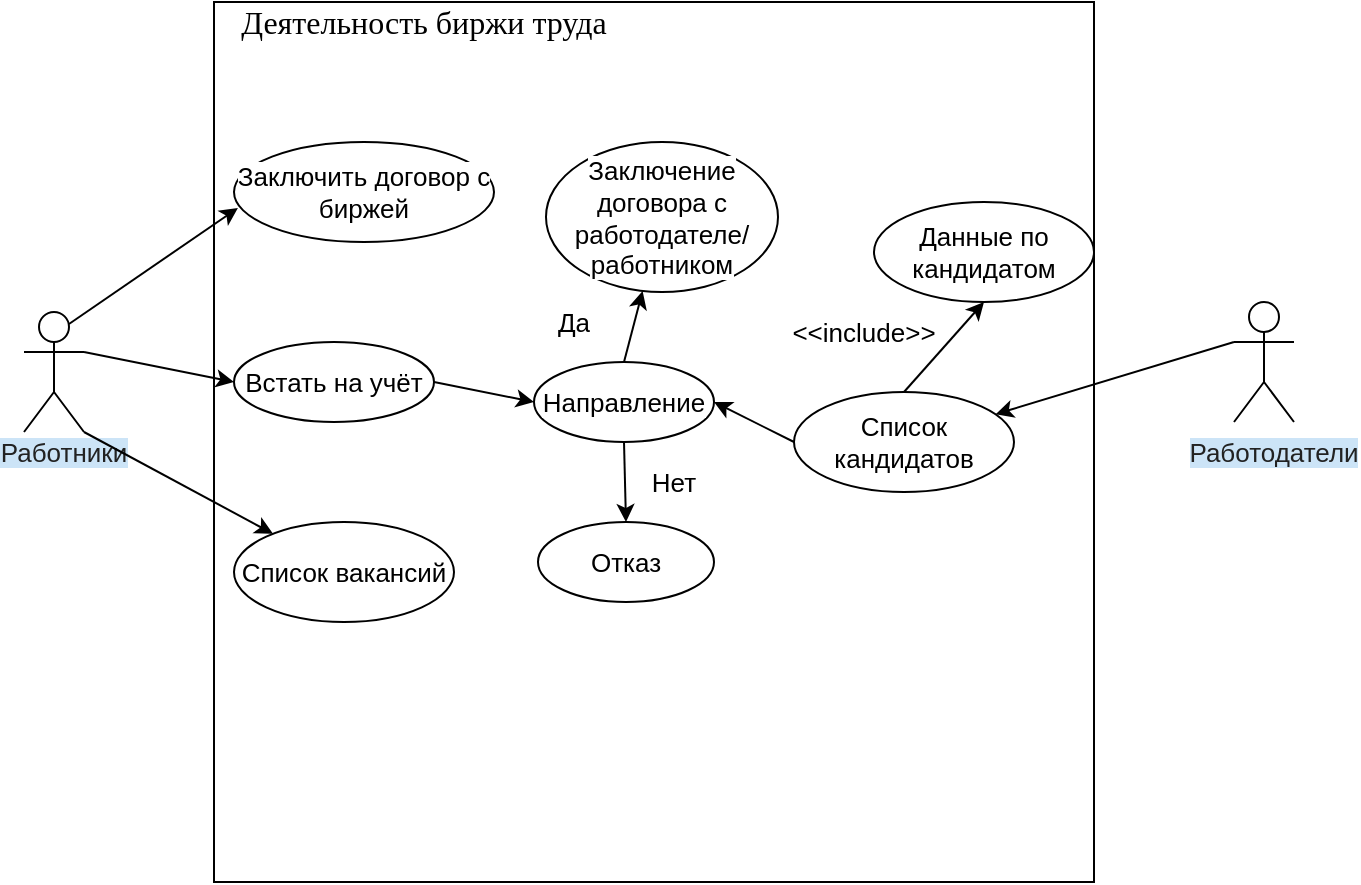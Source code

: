 <mxfile version="13.1.2" type="github"><diagram id="UtNPLPM2ZPeV2Anjavov" name="Page-1"><mxGraphModel dx="820" dy="1646" grid="1" gridSize="10" guides="1" tooltips="1" connect="1" arrows="1" fold="1" page="1" pageScale="1" pageWidth="827" pageHeight="1169" math="0" shadow="0"><root><mxCell id="0"/><mxCell id="1" parent="0"/><mxCell id="ocIYDHwfFb-6Zw9pugpq-10" value="Actor" style="shape=umlActor;verticalLabelPosition=bottom;labelBackgroundColor=#ffffff;verticalAlign=top;html=1;outlineConnect=0;" vertex="1" parent="1"><mxGeometry x="95" y="-955" width="30" height="60" as="geometry"/></mxCell><mxCell id="ocIYDHwfFb-6Zw9pugpq-13" value="&lt;span style=&quot;color: rgb(34 , 34 , 34) ; font-size: 13px ; text-align: left ; background-color: rgb(204 , 228 , 247)&quot;&gt;Работники &lt;/span&gt;" style="text;html=1;strokeColor=none;fillColor=none;align=center;verticalAlign=middle;whiteSpace=wrap;rounded=0;" vertex="1" parent="1"><mxGeometry x="95" y="-895" width="40" height="20" as="geometry"/></mxCell><mxCell id="ocIYDHwfFb-6Zw9pugpq-17" value="" style="rounded=0;whiteSpace=wrap;html=1;" vertex="1" parent="1"><mxGeometry x="190" y="-1110" width="440" height="440" as="geometry"/></mxCell><mxCell id="ocIYDHwfFb-6Zw9pugpq-19" value="&lt;span style=&quot;font-size: 12.0pt ; font-family: &amp;#34;times new roman&amp;#34; , &amp;#34;serif&amp;#34;&quot;&gt;Деятельность биржи труда&lt;/span&gt;" style="text;html=1;strokeColor=none;fillColor=none;align=center;verticalAlign=middle;whiteSpace=wrap;rounded=0;" vertex="1" parent="1"><mxGeometry x="190" y="-1110" width="210" height="20" as="geometry"/></mxCell><mxCell id="ocIYDHwfFb-6Zw9pugpq-20" value="&lt;span style=&quot;font-family: , &amp;#34;blinkmacsystemfont&amp;#34; , &amp;#34;roboto&amp;#34; , &amp;#34;helvetica neue&amp;#34; , &amp;#34;geneva&amp;#34; , &amp;#34;noto sans armenian&amp;#34; , &amp;#34;noto sans bengali&amp;#34; , &amp;#34;noto sans cherokee&amp;#34; , &amp;#34;noto sans devanagari&amp;#34; , &amp;#34;noto sans ethiopic&amp;#34; , &amp;#34;noto sans georgian&amp;#34; , &amp;#34;noto sans hebrew&amp;#34; , &amp;#34;noto sans kannada&amp;#34; , &amp;#34;noto sans khmer&amp;#34; , &amp;#34;noto sans lao&amp;#34; , &amp;#34;noto sans osmanya&amp;#34; , &amp;#34;noto sans tamil&amp;#34; , &amp;#34;noto sans telugu&amp;#34; , &amp;#34;noto sans thai&amp;#34; , sans-serif , &amp;#34;arial&amp;#34; , &amp;#34;tahoma&amp;#34; , &amp;#34;verdana&amp;#34; ; font-size: 13px ; text-align: left ; background-color: rgb(255 , 255 , 255)&quot;&gt;Встать на учёт &lt;/span&gt;" style="ellipse;whiteSpace=wrap;html=1;" vertex="1" parent="1"><mxGeometry x="200" y="-940" width="100" height="40" as="geometry"/></mxCell><mxCell id="ocIYDHwfFb-6Zw9pugpq-21" value="Actor" style="shape=umlActor;verticalLabelPosition=bottom;labelBackgroundColor=#ffffff;verticalAlign=top;html=1;outlineConnect=0;" vertex="1" parent="1"><mxGeometry x="700" y="-960" width="30" height="60" as="geometry"/></mxCell><mxCell id="ocIYDHwfFb-6Zw9pugpq-23" value="&lt;span style=&quot;color: rgb(34 , 34 , 34) ; font-size: 13px ; text-align: left ; background-color: rgb(204 , 228 , 247)&quot;&gt;Работодатели&lt;/span&gt;" style="text;html=1;strokeColor=none;fillColor=none;align=center;verticalAlign=middle;whiteSpace=wrap;rounded=0;" vertex="1" parent="1"><mxGeometry x="700" y="-895" width="40" height="20" as="geometry"/></mxCell><mxCell id="ocIYDHwfFb-6Zw9pugpq-26" value="&lt;span style=&quot;font-family: , &amp;#34;blinkmacsystemfont&amp;#34; , &amp;#34;roboto&amp;#34; , &amp;#34;helvetica neue&amp;#34; , &amp;#34;geneva&amp;#34; , &amp;#34;noto sans armenian&amp;#34; , &amp;#34;noto sans bengali&amp;#34; , &amp;#34;noto sans cherokee&amp;#34; , &amp;#34;noto sans devanagari&amp;#34; , &amp;#34;noto sans ethiopic&amp;#34; , &amp;#34;noto sans georgian&amp;#34; , &amp;#34;noto sans hebrew&amp;#34; , &amp;#34;noto sans kannada&amp;#34; , &amp;#34;noto sans khmer&amp;#34; , &amp;#34;noto sans lao&amp;#34; , &amp;#34;noto sans osmanya&amp;#34; , &amp;#34;noto sans tamil&amp;#34; , &amp;#34;noto sans telugu&amp;#34; , &amp;#34;noto sans thai&amp;#34; , sans-serif , &amp;#34;arial&amp;#34; , &amp;#34;tahoma&amp;#34; , &amp;#34;verdana&amp;#34; ; font-size: 13px ; text-align: left ; background-color: rgb(255 , 255 , 255)&quot;&gt;Заключить договор с биржей &lt;/span&gt;" style="ellipse;whiteSpace=wrap;html=1;" vertex="1" parent="1"><mxGeometry x="200" y="-1040" width="130" height="50" as="geometry"/></mxCell><mxCell id="ocIYDHwfFb-6Zw9pugpq-27" value="&lt;span style=&quot;font-family: , &amp;#34;blinkmacsystemfont&amp;#34; , &amp;#34;roboto&amp;#34; , &amp;#34;helvetica neue&amp;#34; , &amp;#34;geneva&amp;#34; , &amp;#34;noto sans armenian&amp;#34; , &amp;#34;noto sans bengali&amp;#34; , &amp;#34;noto sans cherokee&amp;#34; , &amp;#34;noto sans devanagari&amp;#34; , &amp;#34;noto sans ethiopic&amp;#34; , &amp;#34;noto sans georgian&amp;#34; , &amp;#34;noto sans hebrew&amp;#34; , &amp;#34;noto sans kannada&amp;#34; , &amp;#34;noto sans khmer&amp;#34; , &amp;#34;noto sans lao&amp;#34; , &amp;#34;noto sans osmanya&amp;#34; , &amp;#34;noto sans tamil&amp;#34; , &amp;#34;noto sans telugu&amp;#34; , &amp;#34;noto sans thai&amp;#34; , sans-serif , &amp;#34;arial&amp;#34; , &amp;#34;tahoma&amp;#34; , &amp;#34;verdana&amp;#34; ; font-size: 13px ; text-align: left ; background-color: rgb(255 , 255 , 255)&quot;&gt;Список вакансий &lt;/span&gt;" style="ellipse;whiteSpace=wrap;html=1;" vertex="1" parent="1"><mxGeometry x="200" y="-850" width="110" height="50" as="geometry"/></mxCell><mxCell id="ocIYDHwfFb-6Zw9pugpq-28" value="&lt;span style=&quot;font-family: , &amp;#34;blinkmacsystemfont&amp;#34; , &amp;#34;roboto&amp;#34; , &amp;#34;helvetica neue&amp;#34; , &amp;#34;geneva&amp;#34; , &amp;#34;noto sans armenian&amp;#34; , &amp;#34;noto sans bengali&amp;#34; , &amp;#34;noto sans cherokee&amp;#34; , &amp;#34;noto sans devanagari&amp;#34; , &amp;#34;noto sans ethiopic&amp;#34; , &amp;#34;noto sans georgian&amp;#34; , &amp;#34;noto sans hebrew&amp;#34; , &amp;#34;noto sans kannada&amp;#34; , &amp;#34;noto sans khmer&amp;#34; , &amp;#34;noto sans lao&amp;#34; , &amp;#34;noto sans osmanya&amp;#34; , &amp;#34;noto sans tamil&amp;#34; , &amp;#34;noto sans telugu&amp;#34; , &amp;#34;noto sans thai&amp;#34; , sans-serif , &amp;#34;arial&amp;#34; , &amp;#34;tahoma&amp;#34; , &amp;#34;verdana&amp;#34; ; font-size: 13px ; text-align: left ; background-color: rgb(255 , 255 , 255)&quot;&gt;Список кандидатов &lt;/span&gt;" style="ellipse;whiteSpace=wrap;html=1;" vertex="1" parent="1"><mxGeometry x="480" y="-915" width="110" height="50" as="geometry"/></mxCell><mxCell id="ocIYDHwfFb-6Zw9pugpq-30" value="" style="endArrow=classic;html=1;exitX=0;exitY=0.333;exitDx=0;exitDy=0;exitPerimeter=0;" edge="1" parent="1" source="ocIYDHwfFb-6Zw9pugpq-21" target="ocIYDHwfFb-6Zw9pugpq-28"><mxGeometry width="50" height="50" relative="1" as="geometry"><mxPoint x="390" y="-860" as="sourcePoint"/><mxPoint x="440" y="-910" as="targetPoint"/></mxGeometry></mxCell><mxCell id="ocIYDHwfFb-6Zw9pugpq-35" value="&lt;span style=&quot;font-family: , &amp;#34;blinkmacsystemfont&amp;#34; , &amp;#34;roboto&amp;#34; , &amp;#34;helvetica neue&amp;#34; , &amp;#34;geneva&amp;#34; , &amp;#34;noto sans armenian&amp;#34; , &amp;#34;noto sans bengali&amp;#34; , &amp;#34;noto sans cherokee&amp;#34; , &amp;#34;noto sans devanagari&amp;#34; , &amp;#34;noto sans ethiopic&amp;#34; , &amp;#34;noto sans georgian&amp;#34; , &amp;#34;noto sans hebrew&amp;#34; , &amp;#34;noto sans kannada&amp;#34; , &amp;#34;noto sans khmer&amp;#34; , &amp;#34;noto sans lao&amp;#34; , &amp;#34;noto sans osmanya&amp;#34; , &amp;#34;noto sans tamil&amp;#34; , &amp;#34;noto sans telugu&amp;#34; , &amp;#34;noto sans thai&amp;#34; , sans-serif , &amp;#34;arial&amp;#34; , &amp;#34;tahoma&amp;#34; , &amp;#34;verdana&amp;#34; ; font-size: 13px ; text-align: left ; background-color: rgb(255 , 255 , 255)&quot;&gt;Направление &lt;/span&gt;" style="ellipse;whiteSpace=wrap;html=1;" vertex="1" parent="1"><mxGeometry x="350" y="-930" width="90" height="40" as="geometry"/></mxCell><mxCell id="ocIYDHwfFb-6Zw9pugpq-36" value="" style="endArrow=classic;html=1;exitX=0.75;exitY=0.1;exitDx=0;exitDy=0;exitPerimeter=0;entryX=0.015;entryY=0.66;entryDx=0;entryDy=0;entryPerimeter=0;" edge="1" parent="1" source="ocIYDHwfFb-6Zw9pugpq-10" target="ocIYDHwfFb-6Zw9pugpq-26"><mxGeometry width="50" height="50" relative="1" as="geometry"><mxPoint x="390" y="-860" as="sourcePoint"/><mxPoint x="440" y="-910" as="targetPoint"/><Array as="points"/></mxGeometry></mxCell><mxCell id="ocIYDHwfFb-6Zw9pugpq-37" value="" style="endArrow=classic;html=1;exitX=1;exitY=0.333;exitDx=0;exitDy=0;exitPerimeter=0;entryX=0;entryY=0.5;entryDx=0;entryDy=0;" edge="1" parent="1" source="ocIYDHwfFb-6Zw9pugpq-10" target="ocIYDHwfFb-6Zw9pugpq-20"><mxGeometry width="50" height="50" relative="1" as="geometry"><mxPoint x="390" y="-860" as="sourcePoint"/><mxPoint x="440" y="-910" as="targetPoint"/></mxGeometry></mxCell><mxCell id="ocIYDHwfFb-6Zw9pugpq-38" value="" style="endArrow=classic;html=1;exitX=0.75;exitY=0;exitDx=0;exitDy=0;" edge="1" parent="1" source="ocIYDHwfFb-6Zw9pugpq-13" target="ocIYDHwfFb-6Zw9pugpq-27"><mxGeometry width="50" height="50" relative="1" as="geometry"><mxPoint x="390" y="-860" as="sourcePoint"/><mxPoint x="440" y="-910" as="targetPoint"/></mxGeometry></mxCell><mxCell id="ocIYDHwfFb-6Zw9pugpq-39" value="" style="endArrow=classic;html=1;exitX=1;exitY=0.5;exitDx=0;exitDy=0;entryX=0;entryY=0.5;entryDx=0;entryDy=0;" edge="1" parent="1" source="ocIYDHwfFb-6Zw9pugpq-20" target="ocIYDHwfFb-6Zw9pugpq-35"><mxGeometry width="50" height="50" relative="1" as="geometry"><mxPoint x="390" y="-860" as="sourcePoint"/><mxPoint x="440" y="-910" as="targetPoint"/></mxGeometry></mxCell><mxCell id="ocIYDHwfFb-6Zw9pugpq-40" value="" style="endArrow=classic;html=1;exitX=0;exitY=0.5;exitDx=0;exitDy=0;" edge="1" parent="1" source="ocIYDHwfFb-6Zw9pugpq-28"><mxGeometry width="50" height="50" relative="1" as="geometry"><mxPoint x="390" y="-860" as="sourcePoint"/><mxPoint x="440" y="-910" as="targetPoint"/></mxGeometry></mxCell><mxCell id="ocIYDHwfFb-6Zw9pugpq-42" value="&lt;span style=&quot;font-family: , &amp;#34;blinkmacsystemfont&amp;#34; , &amp;#34;roboto&amp;#34; , &amp;#34;helvetica neue&amp;#34; , &amp;#34;geneva&amp;#34; , &amp;#34;noto sans armenian&amp;#34; , &amp;#34;noto sans bengali&amp;#34; , &amp;#34;noto sans cherokee&amp;#34; , &amp;#34;noto sans devanagari&amp;#34; , &amp;#34;noto sans ethiopic&amp;#34; , &amp;#34;noto sans georgian&amp;#34; , &amp;#34;noto sans hebrew&amp;#34; , &amp;#34;noto sans kannada&amp;#34; , &amp;#34;noto sans khmer&amp;#34; , &amp;#34;noto sans lao&amp;#34; , &amp;#34;noto sans osmanya&amp;#34; , &amp;#34;noto sans tamil&amp;#34; , &amp;#34;noto sans telugu&amp;#34; , &amp;#34;noto sans thai&amp;#34; , sans-serif , &amp;#34;arial&amp;#34; , &amp;#34;tahoma&amp;#34; , &amp;#34;verdana&amp;#34; ; font-size: 13px ; text-align: left ; background-color: rgb(255 , 255 , 255)&quot;&gt;Данные по кандидатом&lt;/span&gt;" style="ellipse;whiteSpace=wrap;html=1;" vertex="1" parent="1"><mxGeometry x="520" y="-1010" width="110" height="50" as="geometry"/></mxCell><mxCell id="ocIYDHwfFb-6Zw9pugpq-43" value="" style="endArrow=classic;html=1;exitX=0.5;exitY=0;exitDx=0;exitDy=0;entryX=0.5;entryY=1;entryDx=0;entryDy=0;" edge="1" parent="1" source="ocIYDHwfFb-6Zw9pugpq-28" target="ocIYDHwfFb-6Zw9pugpq-42"><mxGeometry width="50" height="50" relative="1" as="geometry"><mxPoint x="390" y="-660" as="sourcePoint"/><mxPoint x="440" y="-710" as="targetPoint"/></mxGeometry></mxCell><mxCell id="ocIYDHwfFb-6Zw9pugpq-44" value="&lt;span style=&quot;font-family: , &amp;#34;blinkmacsystemfont&amp;#34; , &amp;#34;roboto&amp;#34; , &amp;#34;helvetica neue&amp;#34; , &amp;#34;geneva&amp;#34; , &amp;#34;noto sans armenian&amp;#34; , &amp;#34;noto sans bengali&amp;#34; , &amp;#34;noto sans cherokee&amp;#34; , &amp;#34;noto sans devanagari&amp;#34; , &amp;#34;noto sans ethiopic&amp;#34; , &amp;#34;noto sans georgian&amp;#34; , &amp;#34;noto sans hebrew&amp;#34; , &amp;#34;noto sans kannada&amp;#34; , &amp;#34;noto sans khmer&amp;#34; , &amp;#34;noto sans lao&amp;#34; , &amp;#34;noto sans osmanya&amp;#34; , &amp;#34;noto sans tamil&amp;#34; , &amp;#34;noto sans telugu&amp;#34; , &amp;#34;noto sans thai&amp;#34; , sans-serif , &amp;#34;arial&amp;#34; , &amp;#34;tahoma&amp;#34; , &amp;#34;verdana&amp;#34; ; font-size: 13px ; text-align: left ; background-color: rgb(255 , 255 , 255)&quot;&gt;&amp;lt;&amp;lt;include&amp;gt;&amp;gt;&lt;/span&gt;" style="text;html=1;strokeColor=none;fillColor=none;align=center;verticalAlign=middle;whiteSpace=wrap;rounded=0;" vertex="1" parent="1"><mxGeometry x="480" y="-955" width="70" height="20" as="geometry"/></mxCell><mxCell id="ocIYDHwfFb-6Zw9pugpq-45" value="&lt;span style=&quot;font-family: , &amp;#34;blinkmacsystemfont&amp;#34; , &amp;#34;roboto&amp;#34; , &amp;#34;helvetica neue&amp;#34; , &amp;#34;geneva&amp;#34; , &amp;#34;noto sans armenian&amp;#34; , &amp;#34;noto sans bengali&amp;#34; , &amp;#34;noto sans cherokee&amp;#34; , &amp;#34;noto sans devanagari&amp;#34; , &amp;#34;noto sans ethiopic&amp;#34; , &amp;#34;noto sans georgian&amp;#34; , &amp;#34;noto sans hebrew&amp;#34; , &amp;#34;noto sans kannada&amp;#34; , &amp;#34;noto sans khmer&amp;#34; , &amp;#34;noto sans lao&amp;#34; , &amp;#34;noto sans osmanya&amp;#34; , &amp;#34;noto sans tamil&amp;#34; , &amp;#34;noto sans telugu&amp;#34; , &amp;#34;noto sans thai&amp;#34; , sans-serif , &amp;#34;arial&amp;#34; , &amp;#34;tahoma&amp;#34; , &amp;#34;verdana&amp;#34; ; font-size: 13px ; text-align: left ; background-color: rgb(255 , 255 , 255)&quot;&gt;Заключение договора с работодателе/работником &lt;/span&gt;" style="ellipse;whiteSpace=wrap;html=1;" vertex="1" parent="1"><mxGeometry x="356" y="-1040" width="116" height="75" as="geometry"/></mxCell><mxCell id="ocIYDHwfFb-6Zw9pugpq-46" value="" style="endArrow=classic;html=1;exitX=0.5;exitY=0;exitDx=0;exitDy=0;" edge="1" parent="1" source="ocIYDHwfFb-6Zw9pugpq-35" target="ocIYDHwfFb-6Zw9pugpq-45"><mxGeometry width="50" height="50" relative="1" as="geometry"><mxPoint x="390" y="-860" as="sourcePoint"/><mxPoint x="440" y="-910" as="targetPoint"/></mxGeometry></mxCell><mxCell id="ocIYDHwfFb-6Zw9pugpq-47" value="&lt;span style=&quot;font-family: , &amp;#34;blinkmacsystemfont&amp;#34; , &amp;#34;roboto&amp;#34; , &amp;#34;helvetica neue&amp;#34; , &amp;#34;geneva&amp;#34; , &amp;#34;noto sans armenian&amp;#34; , &amp;#34;noto sans bengali&amp;#34; , &amp;#34;noto sans cherokee&amp;#34; , &amp;#34;noto sans devanagari&amp;#34; , &amp;#34;noto sans ethiopic&amp;#34; , &amp;#34;noto sans georgian&amp;#34; , &amp;#34;noto sans hebrew&amp;#34; , &amp;#34;noto sans kannada&amp;#34; , &amp;#34;noto sans khmer&amp;#34; , &amp;#34;noto sans lao&amp;#34; , &amp;#34;noto sans osmanya&amp;#34; , &amp;#34;noto sans tamil&amp;#34; , &amp;#34;noto sans telugu&amp;#34; , &amp;#34;noto sans thai&amp;#34; , sans-serif , &amp;#34;arial&amp;#34; , &amp;#34;tahoma&amp;#34; , &amp;#34;verdana&amp;#34; ; font-size: 13px ; text-align: left ; background-color: rgb(255 , 255 , 255)&quot;&gt;Отказ &lt;/span&gt;" style="ellipse;whiteSpace=wrap;html=1;" vertex="1" parent="1"><mxGeometry x="352" y="-850" width="88" height="40" as="geometry"/></mxCell><mxCell id="ocIYDHwfFb-6Zw9pugpq-48" value="" style="endArrow=classic;html=1;exitX=0.5;exitY=1;exitDx=0;exitDy=0;entryX=0.5;entryY=0;entryDx=0;entryDy=0;" edge="1" parent="1" source="ocIYDHwfFb-6Zw9pugpq-35" target="ocIYDHwfFb-6Zw9pugpq-47"><mxGeometry width="50" height="50" relative="1" as="geometry"><mxPoint x="390" y="-860" as="sourcePoint"/><mxPoint x="440" y="-910" as="targetPoint"/></mxGeometry></mxCell><mxCell id="ocIYDHwfFb-6Zw9pugpq-49" value="&lt;span style=&quot;font-family: , &amp;#34;blinkmacsystemfont&amp;#34; , &amp;#34;roboto&amp;#34; , &amp;#34;helvetica neue&amp;#34; , &amp;#34;geneva&amp;#34; , &amp;#34;noto sans armenian&amp;#34; , &amp;#34;noto sans bengali&amp;#34; , &amp;#34;noto sans cherokee&amp;#34; , &amp;#34;noto sans devanagari&amp;#34; , &amp;#34;noto sans ethiopic&amp;#34; , &amp;#34;noto sans georgian&amp;#34; , &amp;#34;noto sans hebrew&amp;#34; , &amp;#34;noto sans kannada&amp;#34; , &amp;#34;noto sans khmer&amp;#34; , &amp;#34;noto sans lao&amp;#34; , &amp;#34;noto sans osmanya&amp;#34; , &amp;#34;noto sans tamil&amp;#34; , &amp;#34;noto sans telugu&amp;#34; , &amp;#34;noto sans thai&amp;#34; , sans-serif , &amp;#34;arial&amp;#34; , &amp;#34;tahoma&amp;#34; , &amp;#34;verdana&amp;#34; ; font-size: 13px ; text-align: left ; background-color: rgb(255 , 255 , 255)&quot;&gt;Да&lt;/span&gt;" style="text;html=1;strokeColor=none;fillColor=none;align=center;verticalAlign=middle;whiteSpace=wrap;rounded=0;" vertex="1" parent="1"><mxGeometry x="350" y="-960" width="40" height="20" as="geometry"/></mxCell><mxCell id="ocIYDHwfFb-6Zw9pugpq-51" value="&lt;span style=&quot;font-family: , &amp;#34;blinkmacsystemfont&amp;#34; , &amp;#34;roboto&amp;#34; , &amp;#34;helvetica neue&amp;#34; , &amp;#34;geneva&amp;#34; , &amp;#34;noto sans armenian&amp;#34; , &amp;#34;noto sans bengali&amp;#34; , &amp;#34;noto sans cherokee&amp;#34; , &amp;#34;noto sans devanagari&amp;#34; , &amp;#34;noto sans ethiopic&amp;#34; , &amp;#34;noto sans georgian&amp;#34; , &amp;#34;noto sans hebrew&amp;#34; , &amp;#34;noto sans kannada&amp;#34; , &amp;#34;noto sans khmer&amp;#34; , &amp;#34;noto sans lao&amp;#34; , &amp;#34;noto sans osmanya&amp;#34; , &amp;#34;noto sans tamil&amp;#34; , &amp;#34;noto sans telugu&amp;#34; , &amp;#34;noto sans thai&amp;#34; , sans-serif , &amp;#34;arial&amp;#34; , &amp;#34;tahoma&amp;#34; , &amp;#34;verdana&amp;#34; ; font-size: 13px ; text-align: left ; background-color: rgb(255 , 255 , 255)&quot;&gt;Нет&lt;/span&gt;" style="text;html=1;strokeColor=none;fillColor=none;align=center;verticalAlign=middle;whiteSpace=wrap;rounded=0;" vertex="1" parent="1"><mxGeometry x="400" y="-880" width="40" height="20" as="geometry"/></mxCell></root></mxGraphModel></diagram></mxfile>